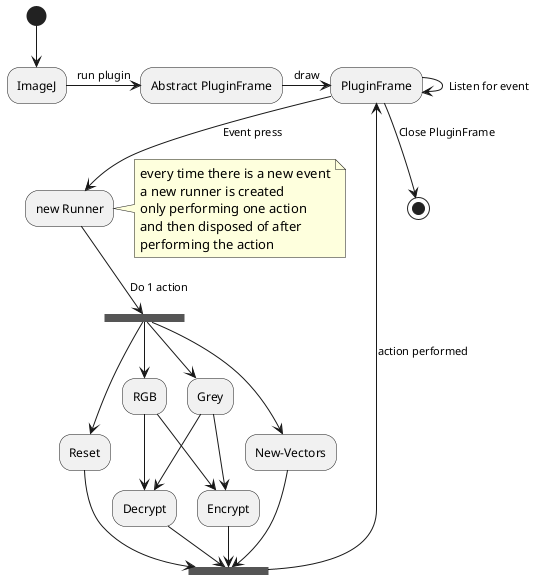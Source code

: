 @startuml
(*) --> "ImageJ"
"ImageJ" ->[run plugin] "Abstract PluginFrame"

"Abstract PluginFrame" ->[draw] "PluginFrame"

"PluginFrame" -->[Listen for event] "PluginFrame"
"PluginFrame" -->[Close PluginFrame] (*)
"PluginFrame" -->[Event press] "new Runner"

note right
    every time there is a new event
    a new runner is created
    only performing one action
    and then disposed of after
    performing the action
end note

"new Runner" -->[Do 1 action] ===B1===
===B1=== --> "Reset"
===B1=== --> "New-Vectors"
===B1=== --> "Grey"
"Grey" --> "Encrypt"
"Grey" --> "Decrypt"

===B1=== --> "RGB"
"RGB" --> "Encrypt"
"RGB" --> "Decrypt"

===B2=== -->[action performed] "PluginFrame"

"Reset" --> ===B2====
"New-Vectors" --> ===B2====
"Encrypt" --> ===B2====
"Decrypt" --> ===B2====

@enduml
